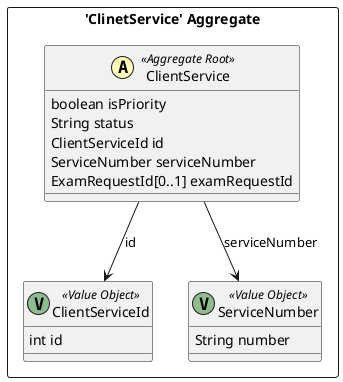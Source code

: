 @startuml

skinparam componentStyle uml2

package "'ClinetService' Aggregate" <<Rectangle>> {
	class ClientService <<(A,#fffab8) Aggregate Root>> {
		boolean isPriority
		String status
		ClientServiceId id
		ServiceNumber serviceNumber
		ExamRequestId[0..1] examRequestId
	}
	class ClientServiceId <<(V,DarkSeaGreen) Value Object>> {
		int id
	}
	class ServiceNumber <<(V,DarkSeaGreen) Value Object>> {
		String number
	}
}
ClientService --> ServiceNumber : serviceNumber
ClientService --> ClientServiceId : id


@enduml
